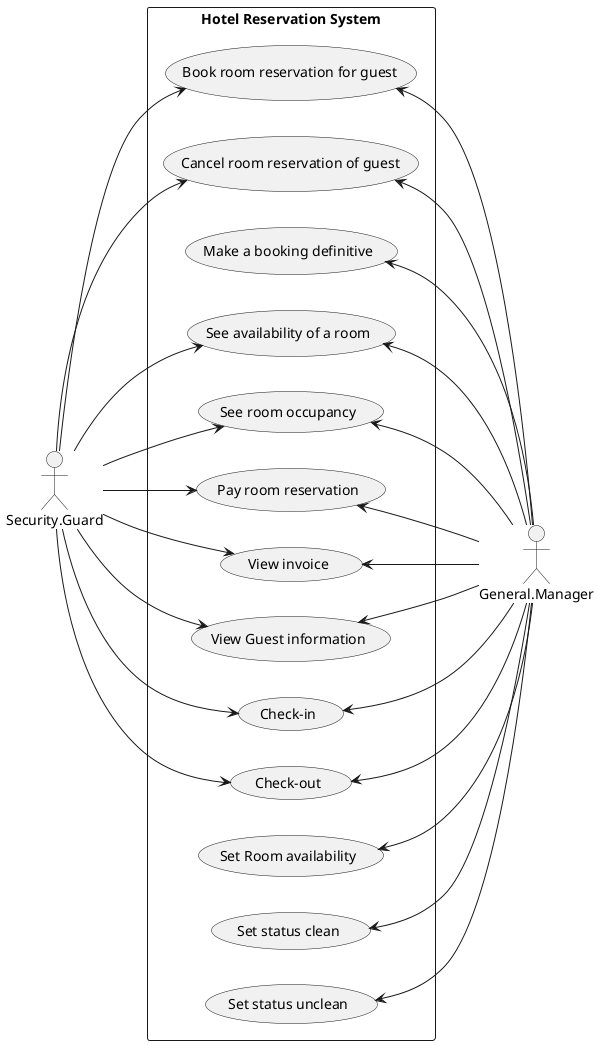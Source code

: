 @startuml

left to right direction

actor General.Manager
actor Security.Guard


rectangle "Hotel Reservation System" {
    (Book room reservation for guest) as (RoomBook)
    (Cancel room reservation of guest) as (RoomCancel)
    (Make a booking definitive) as (BookingDefinite)
    (See availability of a room) as (RoomAvailable)
    (See room occupancy) as (RoomOccupancy)
    (Pay room reservation) as (RoomPay)
    (View invoice) as (RoomInvoice)
    (View Guest information) as (GuestInfo)
    (Check-in) as (Checkin)
    (Check-out) as (Checkout)
    (Set Room availability) as (SetRoomAvailable)
    (Set status clean) as (StatusClean)
    (Set status unclean) as (StatusUnclean)

    (RoomBook) <-- General.Manager
    (RoomCancel) <-- General.Manager
    (BookingDefinite) <-- General.Manager
    (RoomAvailable) <-- General.Manager
    (RoomOccupancy) <-- General.Manager
    (RoomInvoice) <-- General.Manager
    (RoomPay) <-- General.Manager
    (StatusClean) <-- General.Manager
    (StatusUnclean) <-- General.Manager
    (GuestInfo) <-- General.Manager
    (Checkin) <-- General.Manager
    (Checkout) <-- General.Manager
    (SetRoomAvailable) <-- General.Manager

     Security.Guard --> (RoomBook)
     Security.Guard --> (RoomCancel)
     Security.Guard --> (RoomAvailable)
     Security.Guard --> (RoomOccupancy)
     Security.Guard --> (RoomInvoice)
     Security.Guard --> (RoomPay)
     Security.Guard --> (GuestInfo)
     Security.Guard --> (Checkin)
     Security.Guard --> (Checkout)


}

@enduml